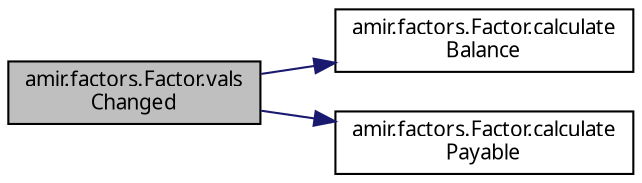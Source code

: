 digraph "amir.factors.Factor.valsChanged"
{
 // LATEX_PDF_SIZE
  edge [fontname="FreeSans.ttf",fontsize="10",labelfontname="FreeSans.ttf",labelfontsize="10"];
  node [fontname="FreeSans.ttf",fontsize="10",shape=record];
  rankdir="LR";
  Node1 [label="amir.factors.Factor.vals\lChanged",height=0.2,width=0.4,color="black", fillcolor="grey75", style="filled", fontcolor="black",tooltip=" "];
  Node1 -> Node2 [color="midnightblue",fontsize="10",style="solid",fontname="FreeSans.ttf"];
  Node2 [label="amir.factors.Factor.calculate\lBalance",height=0.2,width=0.4,color="black", fillcolor="white", style="filled",URL="$classamir_1_1factors_1_1_factor.html#ac79fae08586321d709244fc4dcd3ff43",tooltip=" "];
  Node1 -> Node3 [color="midnightblue",fontsize="10",style="solid",fontname="FreeSans.ttf"];
  Node3 [label="amir.factors.Factor.calculate\lPayable",height=0.2,width=0.4,color="black", fillcolor="white", style="filled",URL="$classamir_1_1factors_1_1_factor.html#ab0968a2a46e1d9c44c323f220dab8ce5",tooltip=" "];
}
